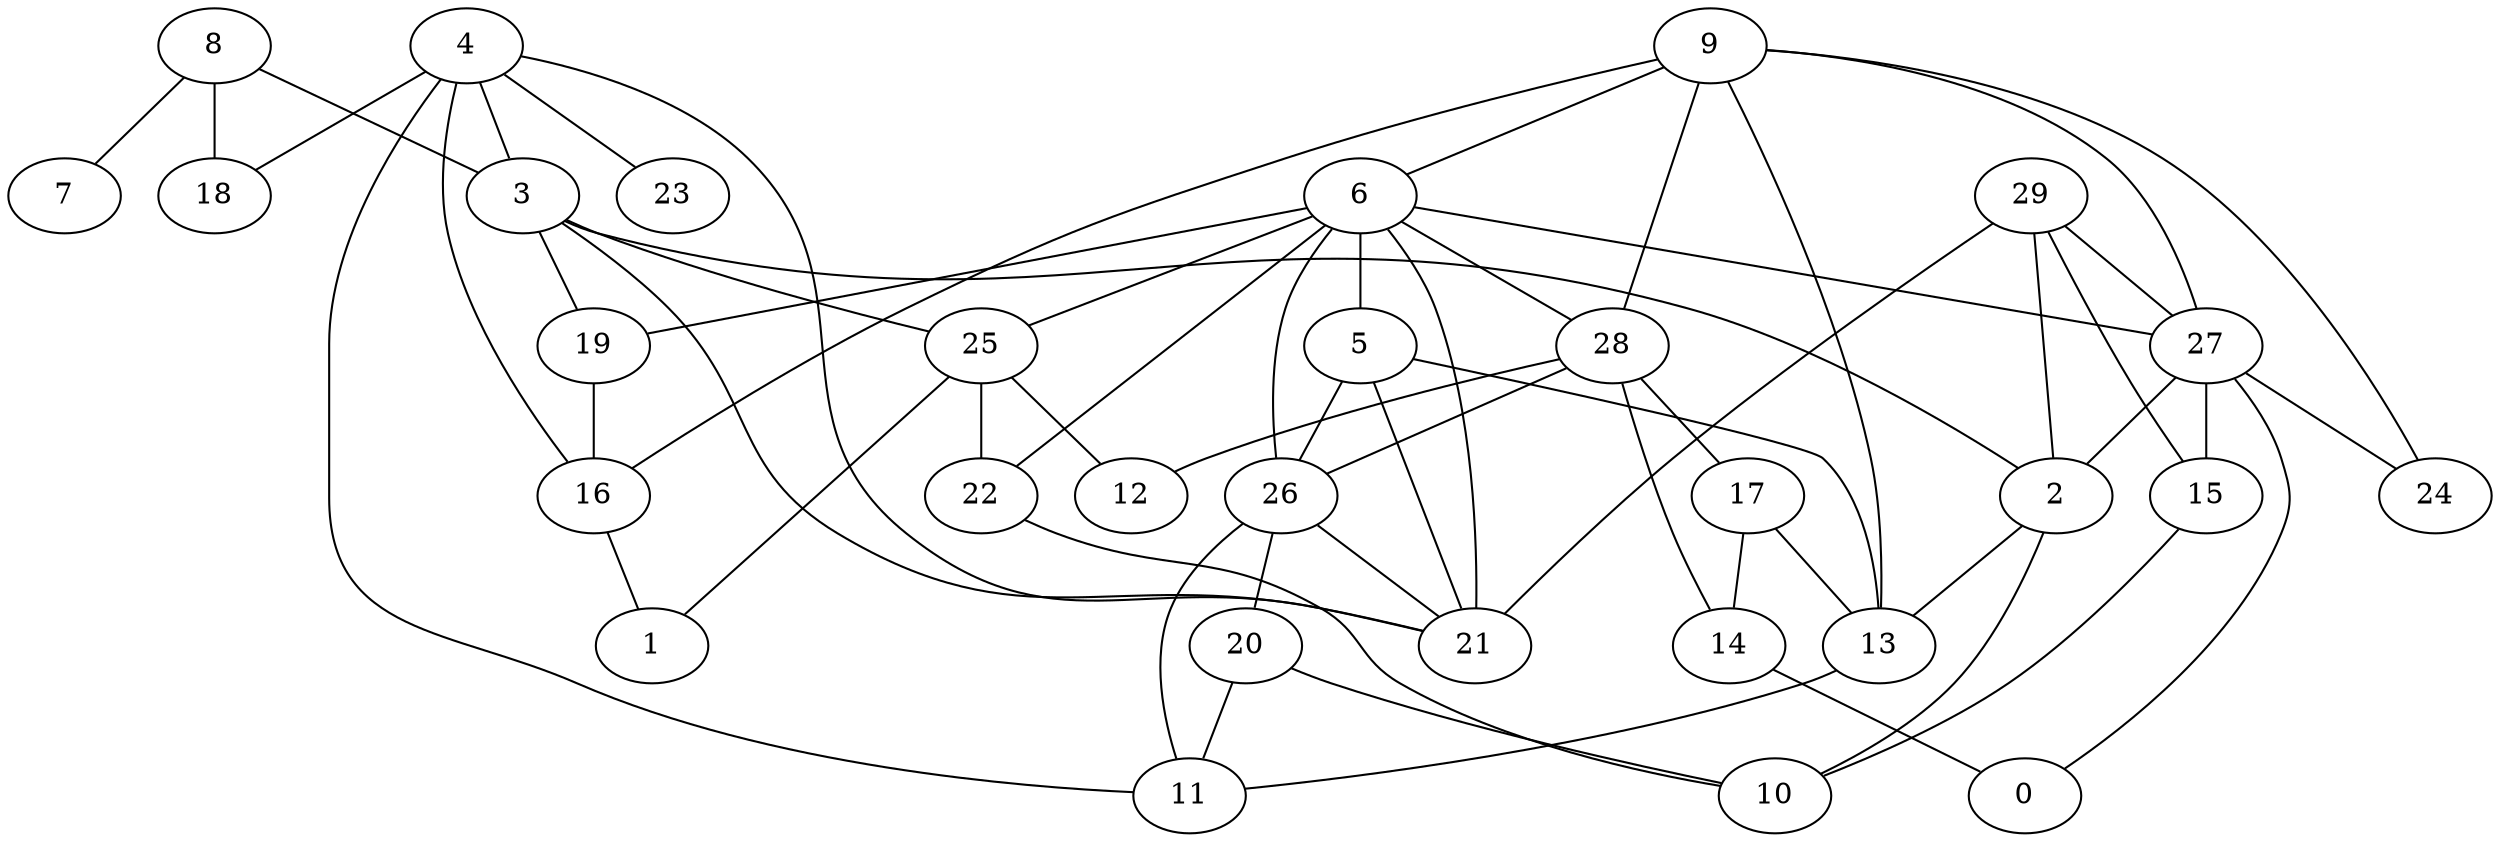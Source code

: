 digraph GG_graph {

subgraph G_graph {
edge [color = black]
"8" -> "7" [dir = none]
"8" -> "18" [dir = none]
"8" -> "3" [dir = none]
"29" -> "15" [dir = none]
"29" -> "21" [dir = none]
"4" -> "23" [dir = none]
"4" -> "3" [dir = none]
"4" -> "21" [dir = none]
"9" -> "16" [dir = none]
"9" -> "27" [dir = none]
"9" -> "28" [dir = none]
"28" -> "17" [dir = none]
"28" -> "12" [dir = none]
"28" -> "26" [dir = none]
"17" -> "14" [dir = none]
"5" -> "13" [dir = none]
"5" -> "26" [dir = none]
"20" -> "10" [dir = none]
"26" -> "20" [dir = none]
"26" -> "11" [dir = none]
"26" -> "21" [dir = none]
"25" -> "1" [dir = none]
"25" -> "22" [dir = none]
"25" -> "12" [dir = none]
"2" -> "13" [dir = none]
"27" -> "0" [dir = none]
"27" -> "24" [dir = none]
"19" -> "16" [dir = none]
"6" -> "22" [dir = none]
"28" -> "14" [dir = none]
"4" -> "11" [dir = none]
"14" -> "0" [dir = none]
"2" -> "10" [dir = none]
"4" -> "18" [dir = none]
"22" -> "10" [dir = none]
"9" -> "24" [dir = none]
"29" -> "2" [dir = none]
"29" -> "27" [dir = none]
"20" -> "11" [dir = none]
"3" -> "19" [dir = none]
"27" -> "15" [dir = none]
"6" -> "25" [dir = none]
"4" -> "16" [dir = none]
"17" -> "13" [dir = none]
"6" -> "28" [dir = none]
"5" -> "21" [dir = none]
"27" -> "2" [dir = none]
"6" -> "26" [dir = none]
"6" -> "19" [dir = none]
"16" -> "1" [dir = none]
"6" -> "5" [dir = none]
"3" -> "2" [dir = none]
"15" -> "10" [dir = none]
"9" -> "13" [dir = none]
"6" -> "27" [dir = none]
"6" -> "21" [dir = none]
"3" -> "21" [dir = none]
"13" -> "11" [dir = none]
"3" -> "25" [dir = none]
"9" -> "6" [dir = none]
}

}
